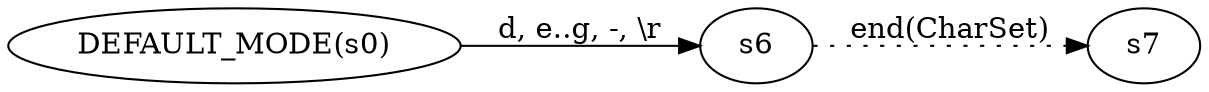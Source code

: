 digraph ATN {
  rankdir=LR;

  "DEFAULT_MODE(s0)" -> s6 [label="d, e..g, -, \\r"]
  s6 -> s7 [label="end(CharSet)", style=dotted]
}